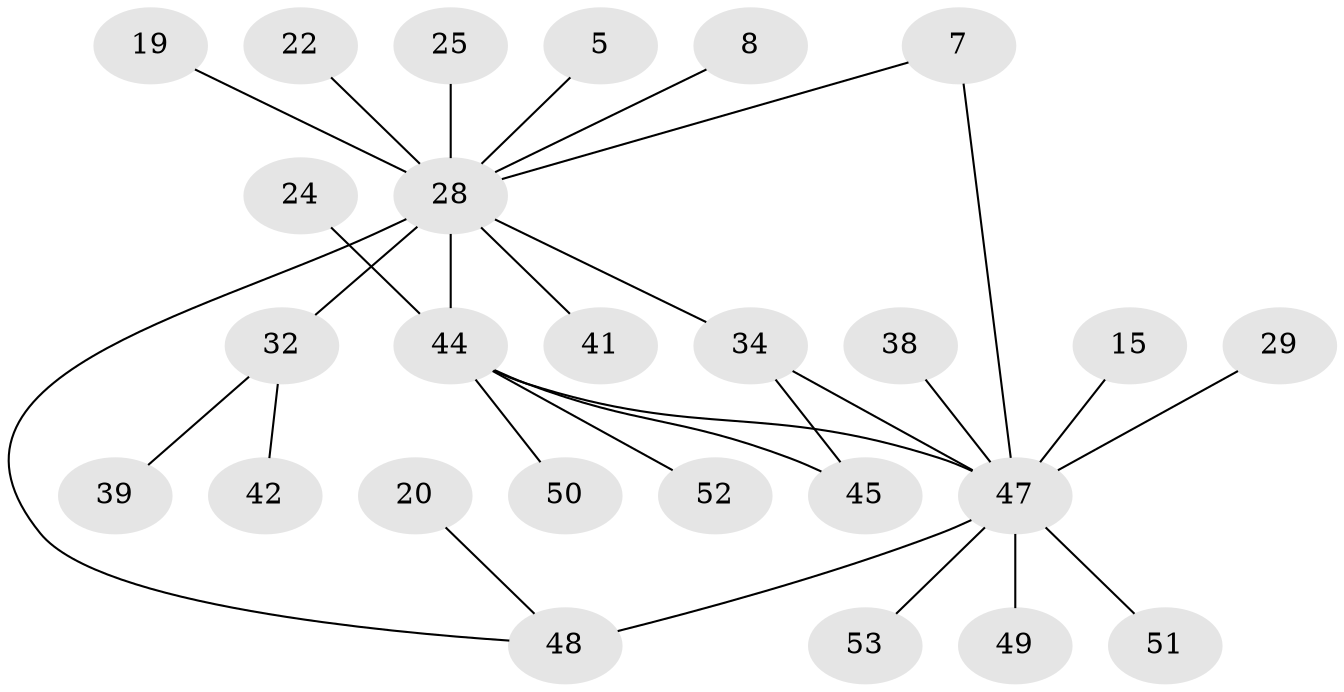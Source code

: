 // original degree distribution, {2: 0.22641509433962265, 8: 0.03773584905660377, 13: 0.018867924528301886, 7: 0.018867924528301886, 1: 0.4716981132075472, 5: 0.09433962264150944, 4: 0.09433962264150944, 3: 0.03773584905660377}
// Generated by graph-tools (version 1.1) at 2025/48/03/09/25 04:48:31]
// undirected, 26 vertices, 29 edges
graph export_dot {
graph [start="1"]
  node [color=gray90,style=filled];
  5;
  7;
  8;
  15;
  19;
  20;
  22;
  24;
  25;
  28 [super="+1+17+6"];
  29;
  32 [super="+27"];
  34 [super="+33"];
  38;
  39;
  41;
  42 [super="+37"];
  44 [super="+3+21"];
  45 [super="+40"];
  47 [super="+4+16+46+23"];
  48 [super="+36+10"];
  49 [super="+18+30+43"];
  50;
  51;
  52 [super="+35"];
  53;
  5 -- 28;
  7 -- 47;
  7 -- 28;
  8 -- 28;
  15 -- 47;
  19 -- 28;
  20 -- 48;
  22 -- 28;
  24 -- 44;
  25 -- 28;
  28 -- 48 [weight=3];
  28 -- 41;
  28 -- 44 [weight=3];
  28 -- 32 [weight=2];
  28 -- 34 [weight=2];
  29 -- 47;
  32 -- 42;
  32 -- 39;
  34 -- 45;
  34 -- 47;
  38 -- 47;
  44 -- 45;
  44 -- 47;
  44 -- 50;
  44 -- 52;
  47 -- 51;
  47 -- 48 [weight=4];
  47 -- 49;
  47 -- 53;
}
